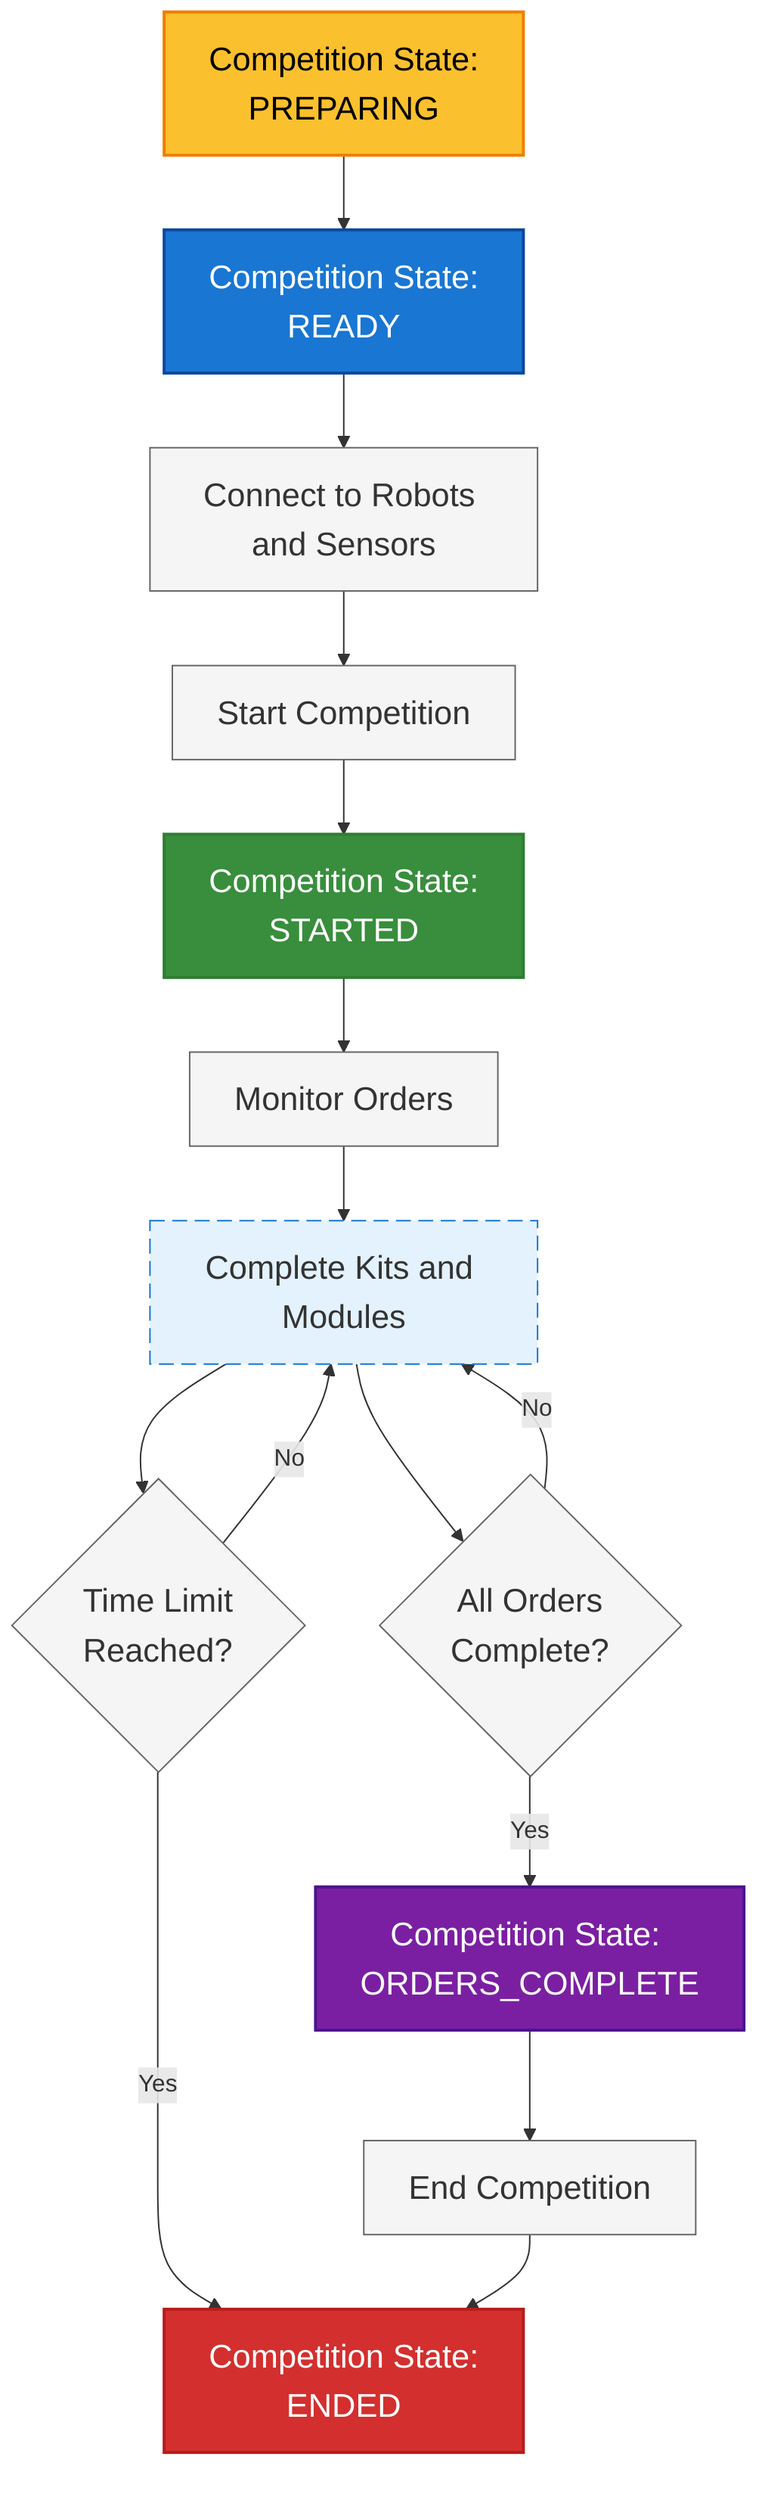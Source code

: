 flowchart TD
    %% Competition States
    STATE1[Competition State: <br/>PREPARING]
    STATE2[Competition State: <br/>READY]
    STATE3[Competition State: <br/>STARTED]
    STATE4[Competition State: <br/>ORDERS_COMPLETE]
    STATE5[Competition State: <br/>ENDED]
    
    %% Actions
    B[Connect to Robots and Sensors]
    C[Start Competition]
    
    %% Setup Phase  
    D[Monitor Orders]
    
    %% Production Phase
    F[Complete Kits and Modules]
    
    %% Decision Points
    I{All Orders<br/>Complete?}
    J{Time Limit<br/>Reached?}
    
    %% End Actions
    K[End Competition]
    
    %% Main Flow Connections
    STATE1 --> STATE2
    STATE2 --> B
    B --> C
    C --> STATE3
    STATE3 --> D
    D --> F
    F --> I
    F --> J
    I -->|Yes| STATE4
    I -->|No| F
    J -->|Yes| STATE5
    J -->|No| F
    STATE4 --> K
    K --> STATE5
    
    %% Styling with Competition State Colors
    style STATE1 fill:#fbc02d,color:#000000,stroke:#f57c00,stroke-width:2px, font-size: 22px
    style STATE2 fill:#1976d2,color:#ffffff,stroke:#0d47a1,stroke-width:2px, font-size: 22px
    style STATE3 fill:#388e3c,color:#ffffff,stroke:#2e7d32,stroke-width:2px, font-size: 22px
    style STATE4 fill:#7b1fa2,color:#ffffff,stroke:#4a148c,stroke-width:2px, font-size: 22px
    style STATE5 fill:#d32f2f,color:#ffffff,stroke:#b71c1c,stroke-width:2px, font-size: 22px
    style F fill:#e3f2fd,stroke:#1976d2,stroke-dasharray: 10 5, font-size: 22px
    style B fill:#f5f5f5,stroke:#666666, font-size: 22px, 
    style C fill:#f5f5f5,stroke:#666666, font-size: 22px
    style D fill:#f5f5f5,stroke:#666666, font-size: 22px
    style I fill:#f5f5f5,stroke:#666666, font-size: 22px
    style J fill:#f5f5f5,stroke:#666666, font-size: 22px
    style K fill:#f5f5f5,stroke:#666666, font-size: 22px

    %% Dark Mode Styling
    %% style STATE1 fill:#ffb300,color:#000000,stroke:#ff8f00,stroke-width:3px, font-size: 22px
    %% style STATE2 fill:#1e88e5,color:#ffffff,stroke:#1565c0,stroke-width:3px, font-size: 22px
    %% style STATE3 fill:#43a047,color:#ffffff,stroke:#2e7d32,stroke-width:3px, font-size: 22px
    %% style STATE4 fill:#8e24aa,color:#ffffff,stroke:#6a1b9a,stroke-width:3px, font-size: 22px
    %% style STATE5 fill:#e53935,color:#ffffff,stroke:#c62828,stroke-width:3px, font-size: 22px
    %% style F fill:#263238,color:#64b5f6,stroke:#42a5f5,stroke-dasharray: 5 5, font-size: 22px
    %% style B fill:#424242,color:#ffffff,stroke:#757575, font-size: 22px
    %% style C fill:#424242,color:#ffffff,stroke:#757575, font-size: 22px
    %% style D fill:#424242,color:#ffffff,stroke:#757575, font-size: 22px
    %% style I fill:#424242,color:#ffffff,stroke:#757575, font-size: 22px
    %% style J fill:#424242,color:#ffffff,stroke:#757575, font-size: 22px
    %% style K fill:#424242,color:#ffffff,stroke:#757575, font-size: 22px